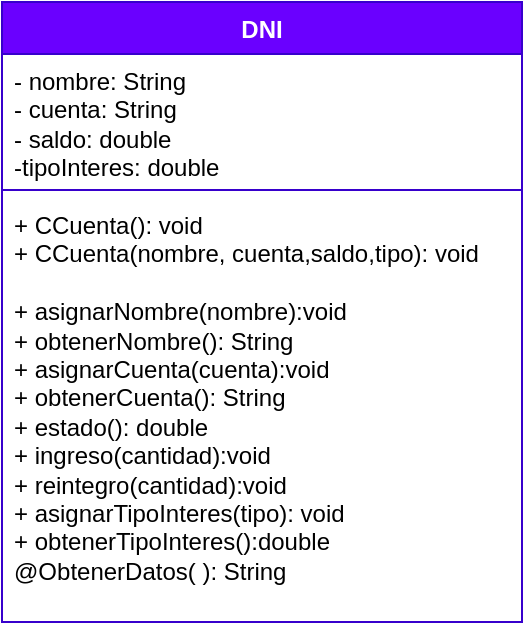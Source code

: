 <mxfile version="22.1.21" type="device">
  <diagram name="Página-1" id="YiqvuOs7cbg5dGdlmWgn">
    <mxGraphModel dx="1434" dy="844" grid="1" gridSize="10" guides="1" tooltips="1" connect="1" arrows="1" fold="1" page="1" pageScale="1" pageWidth="827" pageHeight="1169" math="0" shadow="0">
      <root>
        <mxCell id="0" />
        <mxCell id="1" parent="0" />
        <mxCell id="6YGcMl2St3HWjG-U90PT-1" value="DNI" style="swimlane;fontStyle=1;align=center;verticalAlign=top;childLayout=stackLayout;horizontal=1;startSize=26;horizontalStack=0;resizeParent=1;resizeParentMax=0;resizeLast=0;collapsible=1;marginBottom=0;whiteSpace=wrap;html=1;fillColor=#6a00ff;fontColor=#ffffff;strokeColor=#3700CC;" vertex="1" parent="1">
          <mxGeometry x="140" y="140" width="260" height="310" as="geometry" />
        </mxCell>
        <mxCell id="6YGcMl2St3HWjG-U90PT-2" value="- nombre: String&lt;br&gt;- cuenta: String&lt;br&gt;- saldo: double&lt;br&gt;-tipoInteres: double" style="text;strokeColor=none;fillColor=none;align=left;verticalAlign=top;spacingLeft=4;spacingRight=4;overflow=hidden;rotatable=0;points=[[0,0.5],[1,0.5]];portConstraint=eastwest;whiteSpace=wrap;html=1;" vertex="1" parent="6YGcMl2St3HWjG-U90PT-1">
          <mxGeometry y="26" width="260" height="64" as="geometry" />
        </mxCell>
        <mxCell id="6YGcMl2St3HWjG-U90PT-3" value="" style="line;strokeWidth=1;fillColor=none;align=left;verticalAlign=middle;spacingTop=-1;spacingLeft=3;spacingRight=3;rotatable=0;labelPosition=right;points=[];portConstraint=eastwest;strokeColor=inherit;" vertex="1" parent="6YGcMl2St3HWjG-U90PT-1">
          <mxGeometry y="90" width="260" height="8" as="geometry" />
        </mxCell>
        <mxCell id="6YGcMl2St3HWjG-U90PT-4" value="+ CCuenta(): void&lt;br&gt;+ CCuenta(nombre, cuenta,saldo,tipo): void&lt;br&gt;&lt;br&gt;+ asignarNombre(nombre):void&lt;br&gt;+ obtenerNombre(): String&lt;br&gt;+ asignarCuenta(cuenta):void&lt;br&gt;+ obtenerCuenta(): String&lt;br&gt;+ estado(): double&lt;br&gt;+ ingreso(cantidad):void&lt;br&gt;+ reintegro(cantidad):void&lt;br&gt;+ asignarTipoInteres(tipo): void&lt;br&gt;+ obtenerTipoInteres():double&lt;br&gt;@ObtenerDatos( ): String" style="text;strokeColor=none;fillColor=none;align=left;verticalAlign=top;spacingLeft=4;spacingRight=4;overflow=hidden;rotatable=0;points=[[0,0.5],[1,0.5]];portConstraint=eastwest;whiteSpace=wrap;html=1;" vertex="1" parent="6YGcMl2St3HWjG-U90PT-1">
          <mxGeometry y="98" width="260" height="212" as="geometry" />
        </mxCell>
      </root>
    </mxGraphModel>
  </diagram>
</mxfile>

